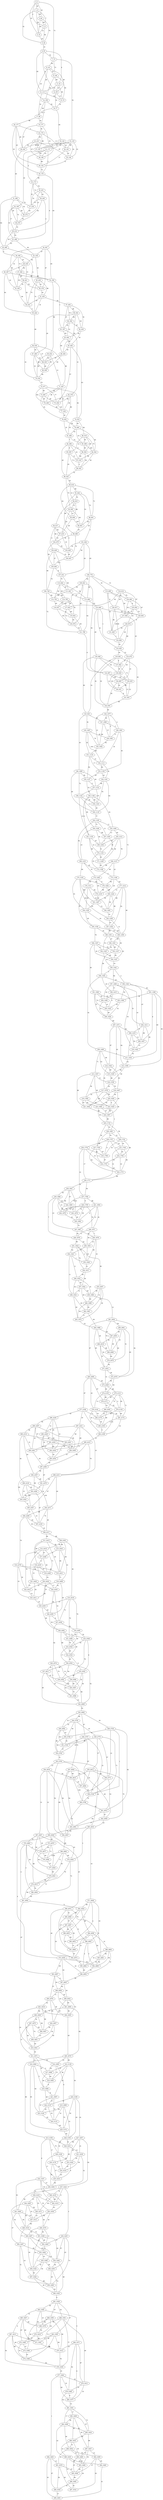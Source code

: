 graph {
  0 [label="0_0"];
  1 [label="1_9"];
  2 [label="2_64"];
  3 [label="3_2"];
  4 [label="4_16"];
  5 [label="5_36"];
  6 [label="6_55"];
  7 [label="7_73"];
  8 [label="8_141"];
  9 [label="9_146"];
  10 [label="10_125"];
  11 [label="11_61"];
  12 [label="12_59"];
  13 [label="13_113"];
  14 [label="14_158"];
  15 [label="15_72"];
  16 [label="16_77"];
  17 [label="17_99"];
  18 [label="18_142"];
  19 [label="19_177"];
  20 [label="20_177"];
  21 [label="21_171"];
  22 [label="22_174"];
  23 [label="23_231"];
  24 [label="24_161"];
  25 [label="25_144"];
  26 [label="26_224"];
  27 [label="27_155"];
  28 [label="28_196"];
  29 [label="29_152"];
  30 [label="30_176"];
  31 [label="31_289"];
  32 [label="32_195"];
  33 [label="33_173"];
  34 [label="34_291"];
  35 [label="35_251"];
  36 [label="36_245"];
  37 [label="37_234"];
  38 [label="38_272"];
  39 [label="39_270"];
  40 [label="40_212"];
  41 [label="41_286"];
  42 [label="42_280"];
  43 [label="43_338"];
  44 [label="44_382"];
  45 [label="45_439"];
  46 [label="46_436"];
  47 [label="47_384"];
  48 [label="48_421"];
  49 [label="49_387"];
  50 [label="50_378"];
  51 [label="51_430"];
  52 [label="52_356"];
  53 [label="53_345"];
  54 [label="54_441"];
  55 [label="55_444"];
  56 [label="56_530"];
  57 [label="57_404"];
  58 [label="58_452"];
  59 [label="59_454"];
  60 [label="60_392"];
  61 [label="61_357"];
  62 [label="62_430"];
  63 [label="63_404"];
  64 [label="64_378"];
  65 [label="65_460"];
  66 [label="66_494"];
  67 [label="67_480"];
  68 [label="68_503"];
  69 [label="69_509"];
  70 [label="70_534"];
  71 [label="71_467"];
  72 [label="72_477"];
  73 [label="73_465"];
  74 [label="74_523"];
  75 [label="75_454"];
  76 [label="76_409"];
  77 [label="77_424"];
  78 [label="78_454"];
  79 [label="79_480"];
  80 [label="80_519"];
  81 [label="81_489"];
  82 [label="82_496"];
  83 [label="83_498"];
  84 [label="84_544"];
  85 [label="85_505"];
  86 [label="86_504"];
  87 [label="87_518"];
  88 [label="88_520"];
  89 [label="89_525"];
  90 [label="90_618"];
  91 [label="91_642"];
  92 [label="92_610"];
  93 [label="93_595"];
  94 [label="94_617"];
  95 [label="95_609"];
  96 [label="96_691"];
  97 [label="97_619"];
  98 [label="98_661"];
  99 [label="99_696"];
  100 [label="100_628"];
  101 [label="101_642"];
  102 [label="102_675"];
  103 [label="103_620"];
  104 [label="104_647"];
  105 [label="105_665"];
  106 [label="106_726"];
  107 [label="107_631"];
  108 [label="108_779"];
  109 [label="109_841"];
  110 [label="110_844"];
  111 [label="111_821"];
  112 [label="112_752"];
  113 [label="113_860"];
  114 [label="114_795"];
  115 [label="115_809"];
  116 [label="116_812"];
  117 [label="117_843"];
  118 [label="118_837"];
  119 [label="119_843"];
  120 [label="120_874"];
  121 [label="121_798"];
  122 [label="122_807"];
  123 [label="123_865"];
  124 [label="124_862"];
  125 [label="125_854"];
  126 [label="126_817"];
  127 [label="127_849"];
  128 [label="128_863"];
  129 [label="129_872"];
  130 [label="130_946"];
  131 [label="131_863"];
  132 [label="132_864"];
  133 [label="133_925"];
  134 [label="134_874"];
  135 [label="135_891"];
  136 [label="136_895"];
  137 [label="137_882"];
  138 [label="138_920"];
  139 [label="139_935"];
  140 [label="140_931"];
  141 [label="141_935"];
  142 [label="142_930"];
  143 [label="143_923"];
  144 [label="144_1077"];
  145 [label="145_1087"];
  146 [label="146_1069"];
  147 [label="147_1080"];
  148 [label="148_1081"];
  149 [label="149_1081"];
  150 [label="150_1092"];
  151 [label="151_1119"];
  152 [label="152_1111"];
  153 [label="153_1136"];
  154 [label="154_1161"];
  155 [label="155_1127"];
  156 [label="156_1148"];
  157 [label="157_1132"];
  158 [label="158_1124"];
  159 [label="159_1163"];
  160 [label="160_1118"];
  161 [label="161_1139"];
  162 [label="162_1195"];
  163 [label="163_1206"];
  164 [label="164_1248"];
  165 [label="165_1212"];
  166 [label="166_1213"];
  167 [label="167_1205"];
  168 [label="168_1233"];
  169 [label="169_1204"];
  170 [label="170_1153"];
  171 [label="171_1228"];
  172 [label="172_1188"];
  173 [label="173_1190"];
  174 [label="174_1264"];
  175 [label="175_1335"];
  176 [label="176_1311"];
  177 [label="177_1212"];
  178 [label="178_1264"];
  179 [label="179_1219"];
  180 [label="180_1224"];
  181 [label="181_1267"];
  182 [label="182_1281"];
  183 [label="183_1259"];
  184 [label="184_1329"];
  185 [label="185_1336"];
  186 [label="186_1347"];
  187 [label="187_1236"];
  188 [label="188_1258"];
  189 [label="189_1301"];
  190 [label="190_1301"];
  191 [label="191_1569"];
  192 [label="192_1343"];
  193 [label="193_1337"];
  194 [label="194_1323"];
  195 [label="195_1342"];
  196 [label="196_1345"];
  197 [label="197_1406"];
  198 [label="198_1344"];
  199 [label="199_1415"];
  200 [label="200_1469"];
  201 [label="201_1399"];
  202 [label="202_1411"];
  203 [label="203_1396"];
  204 [label="204_1446"];
  205 [label="205_1424"];
  206 [label="206_1626"];
  207 [label="207_1471"];
  208 [label="208_1419"];
  209 [label="209_1407"];
  210 [label="210_1422"];
  211 [label="211_1432"];
  212 [label="212_1458"];
  213 [label="213_1547"];
  214 [label="214_1544"];
  215 [label="215_1529"];
  216 [label="216_1538"];
  217 [label="217_1576"];
  218 [label="218_1607"];
  219 [label="219_1585"];
  220 [label="220_1629"];
  221 [label="221_1604"];
  222 [label="222_1625"];
  223 [label="223_1680"];
  224 [label="224_1667"];
  225 [label="225_1719"];
  226 [label="226_1681"];
  227 [label="227_1749"];
  228 [label="228_1722"];
  229 [label="229_1757"];
  230 [label="230_1776"];
  231 [label="231_1740"];
  232 [label="232_1764"];
  233 [label="233_1766"];
  234 [label="234_1753"];
  235 [label="235_1773"];
  236 [label="236_1771"];
  237 [label="237_1786"];
  238 [label="238_1841"];
  239 [label="239_1886"];
  240 [label="240_1795"];
  241 [label="241_1854"];
  242 [label="242_1865"];
  243 [label="243_1874"];
  244 [label="244_1878"];
  245 [label="245_1862"];
  246 [label="246_1871"];
  247 [label="247_1867"];
  248 [label="248_1879"];
  249 [label="249_1878"];
  250 [label="250_1901"];
  251 [label="251_1922"];
  252 [label="252_1921"];
  253 [label="253_1920"];
  254 [label="254_1911"];
  255 [label="255_2007"];
  256 [label="256_1932"];
  257 [label="257_1944"];
  258 [label="258_1932"];
  259 [label="259_1990"];
  260 [label="260_1999"];
  261 [label="261_2002"];
  262 [label="262_1961"];
  263 [label="263_1972"];
  264 [label="264_1988"];
  265 [label="265_2085"];
  266 [label="266_2061"];
  267 [label="267_2055"];
  268 [label="268_2016"];
  269 [label="269_2080"];
  270 [label="270_2070"];
  271 [label="271_2031"];
  272 [label="272_2070"];
  273 [label="273_2045"];
  274 [label="274_2135"];
  275 [label="275_2131"];
  276 [label="276_2142"];
  277 [label="277_2186"];
  278 [label="278_2171"];
  279 [label="279_2139"];
  280 [label="280_2205"];
  281 [label="281_2172"];
  282 [label="282_2179"];
  283 [label="283_2183"];
  284 [label="284_2188"];
  285 [label="285_2212"];
  286 [label="286_2229"];
  287 [label="287_2221"];
  288 [label="288_2297"];
  289 [label="289_2312"];
  290 [label="290_2226"];
  291 [label="291_2254"];
  292 [label="292_2242"];
  293 [label="293_2261"];
  294 [label="294_2269"];
  295 [label="295_2254"];
  296 [label="296_2281"];
  297 [label="297_2280"];
  298 [label="298_2231"];
  299 [label="299_2318"];
  300 [label="300_2307"];
  301 [label="301_2279"];
  302 [label="302_2284"];
  303 [label="303_2303"];
  304 [label="304_2271"];
  305 [label="305_2307"];
  306 [label="306_2299"];
  307 [label="307_2335"];
  308 [label="308_2317"];
  309 [label="309_2383"];
  310 [label="310_2378"];
  311 [label="311_2415"];
  312 [label="312_2419"];
  313 [label="313_2443"];
  314 [label="314_2419"];
  315 [label="315_2431"];
  316 [label="316_2468"];
  317 [label="317_2448"];
  318 [label="318_2435"];
  319 [label="319_2448"];
  320 [label="320_2424"];
  321 [label="321_2420"];
  322 [label="322_2414"];
  323 [label="323_2411"];
  324 [label="324_2430"];
  325 [label="325_2430"];
  326 [label="326_2450"];
  327 [label="327_2458"];
  328 [label="328_2492"];
  329 [label="329_2574"];
  330 [label="330_2495"];
  331 [label="331_2489"];
  332 [label="332_2548"];
  333 [label="333_2544"];
  334 [label="334_2534"];
  335 [label="335_2542"];
  336 [label="336_2554"];
  337 [label="337_2611"];
  338 [label="338_2588"];
  339 [label="339_2592"];
  340 [label="340_2567"];
  341 [label="341_2586"];
  342 [label="342_2606"];
  343 [label="343_2660"];
  344 [label="344_2750"];
  345 [label="345_2775"];
  346 [label="346_2707"];
  347 [label="347_2828"];
  348 [label="348_2729"];
  349 [label="349_2692"];
  350 [label="350_2749"];
  351 [label="351_2740"];
  352 [label="352_2762"];
  353 [label="353_2793"];
  354 [label="354_2816"];
  355 [label="355_2812"];
  356 [label="356_2815"];
  357 [label="357_2804"];
  358 [label="358_2728"];
  359 [label="359_2771"];
  360 [label="360_2798"];
  361 [label="361_2812"];
  362 [label="362_2859"];
  363 [label="363_2881"];
  364 [label="364_2847"];
  365 [label="365_2833"];
  366 [label="366_2882"];
  367 [label="367_2847"];
  368 [label="368_2872"];
  369 [label="369_2826"];
  370 [label="370_2883"];
  371 [label="371_2849"];
  372 [label="372_2830"];
  373 [label="373_2870"];
  374 [label="374_2836"];
  375 [label="375_2877"];
  376 [label="376_2906"];
  377 [label="377_2920"];
  378 [label="378_2941"];
  379 [label="379_2915"];
  380 [label="380_2904"];
  381 [label="381_2904"];
  382 [label="382_2924"];
  383 [label="383_2897"];
  384 [label="384_2858"];
  385 [label="385_2890"];
  386 [label="386_2863"];
  387 [label="387_2897"];
  388 [label="388_2864"];
  389 [label="389_2853"];
  390 [label="390_2853"];
  391 [label="391_2868"];
  392 [label="392_2873"];
  393 [label="393_2881"];
  394 [label="394_2860"];
  395 [label="395_2882"];
  396 [label="396_2854"];
  397 [label="397_2893"];
  398 [label="398_2956"];
  399 [label="399_2932"];
  400 [label="400_2976"];
  401 [label="401_2995"];
  402 [label="402_2957"];
  403 [label="403_3019"];
  404 [label="404_3005"];
  405 [label="405_3070"];
  406 [label="406_3009"];
  407 [label="407_3075"];
  408 [label="408_3007"];
  409 [label="409_3001"];
  410 [label="410_3041"];
  411 [label="411_3071"];
  412 [label="412_3139"];
  413 [label="413_3159"];
  414 [label="414_3093"];
  415 [label="415_3099"];
  416 [label="416_3084"];
  417 [label="417_3086"];
  418 [label="418_3095"];
  419 [label="419_3089"];
  420 [label="420_3189"];
  421 [label="421_3097"];
  422 [label="422_3135"];
  423 [label="423_3140"];
  424 [label="424_3115"];
  425 [label="425_3174"];
  426 [label="426_3150"];
  427 [label="427_3257"];
  428 [label="428_3168"];
  429 [label="429_3231"];
  430 [label="430_3176"];
  431 [label="431_3236"];
  432 [label="432_3167"];
  433 [label="433_3242"];
  434 [label="434_3218"];
  435 [label="435_3233"];
  436 [label="436_3204"];
  437 [label="437_3222"];
  438 [label="438_3218"];
  439 [label="439_3225"];
  440 [label="440_3219"];
  441 [label="441_3260"];
  442 [label="442_3214"];
  443 [label="443_3250"];
  444 [label="444_3265"];
  445 [label="445_3271"];
  446 [label="446_3270"];
  447 [label="447_3313"];
  448 [label="448_3316"];
  449 [label="449_3287"];
  450 [label="450_3297"];
  451 [label="451_3308"];
  452 [label="452_3262"];
  453 [label="453_3284"];
  454 [label="454_3282"];
  455 [label="455_3298"];
  456 [label="456_3326"];
  457 [label="457_3340"];
  458 [label="458_3250"];
  459 [label="459_3280"];
  460 [label="460_3320"];
  461 [label="461_3328"];
  462 [label="462_3366"];
  463 [label="463_3365"];
  464 [label="464_3371"];
  465 [label="465_3407"];
  466 [label="466_3391"];
  467 [label="467_3413"];
  468 [label="468_3395"];
  469 [label="469_3376"];
  470 [label="470_3416"];
  471 [label="471_3391"];
  472 [label="472_3369"];
  473 [label="473_3396"];
  474 [label="474_3388"];
  475 [label="475_3412"];
  476 [label="476_3450"];
  477 [label="477_3462"];
  478 [label="478_3412"];
  479 [label="479_3386"];
  480 [label="480_3377"];
  481 [label="481_3391"];
  482 [label="482_3463"];
  483 [label="483_3408"];
  484 [label="484_3408"];
  485 [label="485_3424"];
  486 [label="486_3454"];
  487 [label="487_3447"];
  488 [label="488_3454"];
  489 [label="489_3430"];
  490 [label="490_3480"];
  491 [label="491_3476"];
  492 [label="492_3459"];
  493 [label="493_3468"];
  494 [label="494_3460"];
  495 [label="495_3506"];
  496 [label="496_3494"];
  497 [label="497_3516"];
  498 [label="498_3530"];
  499 [label="499_3493"];
  0 -- 3 [label="2"];
  0 -- 7 [label="73"];
  0 -- 1 [label="20"];
  0 -- 4 [label="61"];
  0 -- 2 [label="83"];
  1 -- 4 [label="28"];
  1 -- 3 [label="7"];
  1 -- 5 [label="81"];
  1 -- 2 [label="48"];
  2 -- 3 [label="89"];
  2 -- 4 [label="48"];
  2 -- 5 [label="79"];
  3 -- 4 [label="14"];
  3 -- 5 [label="84"];
  4 -- 5 [label="20"];
  5 -- 6 [label="19"];
  6 -- 7 [label="79"];
  6 -- 11 [label="6"];
  6 -- 12 [label="4"];
  6 -- 13 [label="85"];
  7 -- 10 [label="52"];
  7 -- 8 [label="80"];
  7 -- 9 [label="73"];
  8 -- 14 [label="30"];
  8 -- 12 [label="85"];
  8 -- 9 [label="32"];
  8 -- 13 [label="28"];
  9 -- 14 [label="30"];
  9 -- 11 [label="89"];
  9 -- 15 [label="50"];
  10 -- 26 [label="99"];
  10 -- 25 [label="19"];
  10 -- 27 [label="32"];
  10 -- 24 [label="36"];
  11 -- 12 [label="18"];
  11 -- 15 [label="60"];
  11 -- 13 [label="52"];
  12 -- 15 [label="13"];
  12 -- 16 [label="18"];
  13 -- 17 [label="32"];
  13 -- 15 [label="92"];
  14 -- 16 [label="81"];
  14 -- 19 [label="1"];
  14 -- 17 [label="99"];
  15 -- 16 [label="16"];
  16 -- 17 [label="22"];
  16 -- 18 [label="65"];
  17 -- 19 [label="81"];
  17 -- 20 [label="99"];
  18 -- 25 [label="32"];
  18 -- 27 [label="13"];
  18 -- 24 [label="33"];
  18 -- 21 [label="29"];
  19 -- 22 [label="61"];
  19 -- 28 [label="19"];
  19 -- 26 [label="57"];
  20 -- 29 [label="25"];
  20 -- 30 [label="35"];
  20 -- 26 [label="29"];
  20 -- 22 [label="3"];
  21 -- 28 [label="61"];
  21 -- 32 [label="24"];
  21 -- 30 [label="5"];
  21 -- 33 [label="2"];
  22 -- 23 [label="96"];
  22 -- 27 [label="80"];
  22 -- 24 [label="13"];
  23 -- 27 [label="96"];
  23 -- 26 [label="65"];
  23 -- 28 [label="87"];
  23 -- 25 [label="87"];
  24 -- 29 [label="17"];
  24 -- 25 [label="81"];
  25 -- 29 [label="8"];
  26 -- 31 [label="65"];
  27 -- 28 [label="59"];
  28 -- 29 [label="86"];
  29 -- 30 [label="74"];
  30 -- 33 [label="96"];
  30 -- 34 [label="65"];
  31 -- 37 [label="76"];
  31 -- 42 [label="94"];
  31 -- 38 [label="82"];
  31 -- 39 [label="28"];
  32 -- 38 [label="80"];
  32 -- 40 [label="17"];
  32 -- 39 [label="75"];
  32 -- 41 [label="91"];
  33 -- 36 [label="72"];
  33 -- 37 [label="61"];
  33 -- 35 [label="78"];
  34 -- 50 [label="87"];
  34 -- 53 [label="54"];
  34 -- 43 [label="47"];
  34 -- 52 [label="65"];
  35 -- 40 [label="9"];
  35 -- 38 [label="21"];
  35 -- 36 [label="62"];
  35 -- 37 [label="32"];
  36 -- 37 [label="67"];
  36 -- 39 [label="92"];
  36 -- 41 [label="2"];
  37 -- 38 [label="82"];
  38 -- 39 [label="76"];
  39 -- 40 [label="18"];
  40 -- 42 [label="20"];
  40 -- 41 [label="52"];
  41 -- 43 [label="64"];
  41 -- 42 [label="53"];
  42 -- 44 [label="9"];
  42 -- 43 [label="1"];
  43 -- 45 [label="83"];
  43 -- 46 [label="94"];
  44 -- 47 [label="73"];
  44 -- 46 [label="67"];
  44 -- 50 [label="4"];
  44 -- 49 [label="91"];
  45 -- 50 [label="61"];
  45 -- 55 [label="74"];
  45 -- 54 [label="70"];
  45 -- 51 [label="86"];
  46 -- 47 [label="84"];
  46 -- 49 [label="6"];
  46 -- 48 [label="15"];
  47 -- 48 [label="69"];
  47 -- 52 [label="68"];
  47 -- 53 [label="39"];
  48 -- 50 [label="93"];
  48 -- 53 [label="76"];
  48 -- 54 [label="42"];
  49 -- 55 [label="64"];
  49 -- 53 [label="42"];
  49 -- 52 [label="99"];
  50 -- 51 [label="81"];
  51 -- 57 [label="26"];
  51 -- 55 [label="18"];
  51 -- 54 [label="97"];
  52 -- 59 [label="98"];
  52 -- 61 [label="1"];
  53 -- 54 [label="96"];
  54 -- 55 [label="3"];
  55 -- 56 [label="68"];
  56 -- 70 [label="32"];
  56 -- 71 [label="88"];
  56 -- 68 [label="27"];
  56 -- 67 [label="44"];
  57 -- 60 [label="79"];
  57 -- 61 [label="47"];
  57 -- 58 [label="48"];
  57 -- 62 [label="91"];
  58 -- 60 [label="60"];
  58 -- 66 [label="84"];
  58 -- 67 [label="28"];
  58 -- 62 [label="39"];
  59 -- 70 [label="80"];
  59 -- 68 [label="49"];
  59 -- 69 [label="55"];
  59 -- 71 [label="21"];
  60 -- 63 [label="12"];
  60 -- 61 [label="35"];
  60 -- 62 [label="67"];
  61 -- 63 [label="85"];
  61 -- 64 [label="21"];
  62 -- 63 [label="26"];
  62 -- 65 [label="30"];
  63 -- 66 [label="90"];
  63 -- 65 [label="88"];
  64 -- 77 [label="46"];
  64 -- 76 [label="31"];
  64 -- 78 [label="80"];
  64 -- 75 [label="80"];
  65 -- 66 [label="50"];
  65 -- 75 [label="57"];
  65 -- 74 [label="63"];
  66 -- 69 [label="80"];
  66 -- 68 [label="67"];
  67 -- 69 [label="68"];
  67 -- 68 [label="22"];
  67 -- 70 [label="19"];
  68 -- 69 [label="46"];
  69 -- 70 [label="86"];
  70 -- 72 [label="79"];
  71 -- 73 [label="56"];
  71 -- 77 [label="43"];
  71 -- 76 [label="98"];
  72 -- 74 [label="64"];
  72 -- 75 [label="77"];
  72 -- 73 [label="65"];
  72 -- 76 [label="68"];
  73 -- 75 [label="60"];
  73 -- 78 [label="32"];
  73 -- 76 [label="56"];
  74 -- 81 [label="55"];
  74 -- 79 [label="44"];
  74 -- 80 [label="86"];
  75 -- 77 [label="30"];
  76 -- 77 [label="80"];
  77 -- 78 [label="30"];
  78 -- 79 [label="26"];
  78 -- 81 [label="35"];
  79 -- 81 [label="52"];
  79 -- 83 [label="18"];
  79 -- 84 [label="64"];
  80 -- 85 [label="14"];
  80 -- 86 [label="49"];
  80 -- 83 [label="55"];
  80 -- 84 [label="75"];
  81 -- 82 [label="7"];
  81 -- 83 [label="75"];
  82 -- 87 [label="22"];
  82 -- 86 [label="8"];
  82 -- 89 [label="29"];
  82 -- 85 [label="9"];
  83 -- 86 [label="95"];
  83 -- 84 [label="100"];
  84 -- 88 [label="59"];
  84 -- 87 [label="58"];
  85 -- 89 [label="45"];
  85 -- 87 [label="13"];
  85 -- 88 [label="73"];
  86 -- 88 [label="56"];
  86 -- 87 [label="99"];
  87 -- 88 [label="2"];
  88 -- 89 [label="74"];
  89 -- 93 [label="70"];
  89 -- 90 [label="93"];
  90 -- 91 [label="80"];
  90 -- 92 [label="10"];
  90 -- 95 [label="84"];
  90 -- 96 [label="73"];
  91 -- 96 [label="74"];
  91 -- 98 [label="53"];
  91 -- 92 [label="32"];
  91 -- 99 [label="89"];
  92 -- 94 [label="7"];
  92 -- 95 [label="86"];
  92 -- 93 [label="15"];
  93 -- 95 [label="14"];
  93 -- 98 [label="66"];
  93 -- 97 [label="24"];
  94 -- 97 [label="64"];
  94 -- 103 [label="3"];
  94 -- 100 [label="11"];
  94 -- 102 [label="84"];
  95 -- 97 [label="48"];
  95 -- 98 [label="100"];
  96 -- 101 [label="3"];
  96 -- 98 [label="82"];
  96 -- 99 [label="65"];
  97 -- 102 [label="61"];
  97 -- 103 [label="19"];
  98 -- 99 [label="35"];
  99 -- 104 [label="74"];
  99 -- 102 [label="36"];
  100 -- 104 [label="19"];
  100 -- 105 [label="37"];
  100 -- 107 [label="3"];
  100 -- 106 [label="98"];
  101 -- 107 [label="93"];
  101 -- 108 [label="85"];
  101 -- 103 [label="22"];
  101 -- 104 [label="80"];
  102 -- 105 [label="64"];
  102 -- 103 [label="55"];
  103 -- 104 [label="49"];
  104 -- 105 [label="70"];
  105 -- 106 [label="70"];
  105 -- 107 [label="8"];
  106 -- 112 [label="26"];
  106 -- 114 [label="69"];
  106 -- 121 [label="72"];
  107 -- 110 [label="75"];
  107 -- 111 [label="80"];
  108 -- 115 [label="30"];
  108 -- 116 [label="33"];
  108 -- 109 [label="84"];
  108 -- 113 [label="96"];
  109 -- 118 [label="4"];
  109 -- 122 [label="56"];
  109 -- 111 [label="52"];
  109 -- 120 [label="26"];
  110 -- 114 [label="80"];
  110 -- 111 [label="87"];
  110 -- 113 [label="52"];
  110 -- 112 [label="92"];
  111 -- 113 [label="30"];
  111 -- 112 [label="69"];
  112 -- 117 [label="91"];
  112 -- 118 [label="85"];
  113 -- 121 [label="62"];
  113 -- 123 [label="22"];
  114 -- 119 [label="78"];
  114 -- 117 [label="55"];
  114 -- 118 [label="77"];
  115 -- 126 [label="8"];
  115 -- 131 [label="54"];
  115 -- 127 [label="40"];
  115 -- 124 [label="53"];
  116 -- 117 [label="82"];
  116 -- 124 [label="78"];
  116 -- 125 [label="97"];
  116 -- 126 [label="54"];
  117 -- 119 [label="60"];
  117 -- 120 [label="72"];
  118 -- 119 [label="6"];
  118 -- 120 [label="60"];
  119 -- 120 [label="93"];
  119 -- 121 [label="60"];
  120 -- 121 [label="76"];
  121 -- 122 [label="9"];
  122 -- 139 [label="63"];
  122 -- 136 [label="100"];
  122 -- 140 [label="12"];
  123 -- 130 [label="49"];
  123 -- 133 [label="41"];
  123 -- 128 [label="54"];
  123 -- 132 [label="1"];
  124 -- 125 [label="8"];
  124 -- 128 [label="87"];
  124 -- 127 [label="65"];
  125 -- 129 [label="34"];
  125 -- 128 [label="75"];
  125 -- 127 [label="5"];
  126 -- 132 [label="80"];
  126 -- 131 [label="90"];
  126 -- 128 [label="46"];
  127 -- 131 [label="69"];
  127 -- 134 [label="25"];
  128 -- 129 [label="9"];
  129 -- 131 [label="16"];
  129 -- 132 [label="40"];
  129 -- 133 [label="68"];
  130 -- 138 [label="50"];
  130 -- 137 [label="77"];
  130 -- 142 [label="81"];
  130 -- 143 [label="80"];
  131 -- 132 [label="1"];
  132 -- 133 [label="83"];
  133 -- 134 [label="51"];
  133 -- 135 [label="39"];
  134 -- 136 [label="21"];
  134 -- 138 [label="90"];
  134 -- 137 [label="8"];
  135 -- 137 [label="9"];
  135 -- 143 [label="32"];
  135 -- 142 [label="39"];
  135 -- 141 [label="44"];
  136 -- 142 [label="50"];
  136 -- 140 [label="81"];
  136 -- 141 [label="13"];
  137 -- 139 [label="73"];
  137 -- 138 [label="38"];
  138 -- 139 [label="15"];
  138 -- 140 [label="36"];
  139 -- 141 [label="12"];
  139 -- 140 [label="29"];
  140 -- 141 [label="8"];
  141 -- 142 [label="48"];
  142 -- 144 [label="90"];
  143 -- 146 [label="43"];
  143 -- 145 [label="61"];
  143 -- 147 [label="54"];
  144 -- 148 [label="4"];
  144 -- 147 [label="81"];
  144 -- 149 [label="4"];
  144 -- 150 [label="15"];
  145 -- 150 [label="79"];
  145 -- 151 [label="32"];
  145 -- 149 [label="85"];
  145 -- 152 [label="100"];
  146 -- 155 [label="58"];
  146 -- 160 [label="49"];
  146 -- 157 [label="80"];
  146 -- 158 [label="72"];
  147 -- 149 [label="57"];
  147 -- 150 [label="66"];
  147 -- 148 [label="3"];
  148 -- 149 [label="71"];
  148 -- 152 [label="30"];
  148 -- 153 [label="93"];
  149 -- 150 [label="52"];
  150 -- 151 [label="49"];
  151 -- 153 [label="17"];
  151 -- 155 [label="62"];
  151 -- 152 [label="14"];
  152 -- 154 [label="52"];
  152 -- 153 [label="94"];
  153 -- 155 [label="43"];
  153 -- 154 [label="25"];
  154 -- 159 [label="78"];
  154 -- 157 [label="98"];
  154 -- 160 [label="64"];
  155 -- 157 [label="5"];
  155 -- 156 [label="52"];
  156 -- 161 [label="9"];
  156 -- 164 [label="69"];
  156 -- 163 [label="92"];
  156 -- 159 [label="46"];
  157 -- 159 [label="67"];
  157 -- 158 [label="31"];
  158 -- 161 [label="15"];
  158 -- 160 [label="6"];
  158 -- 159 [label="39"];
  159 -- 160 [label="45"];
  160 -- 162 [label="77"];
  161 -- 171 [label="89"];
  161 -- 170 [label="14"];
  161 -- 169 [label="87"];
  162 -- 164 [label="71"];
  162 -- 167 [label="13"];
  162 -- 168 [label="92"];
  162 -- 163 [label="11"];
  163 -- 167 [label="13"];
  163 -- 165 [label="40"];
  163 -- 166 [label="73"];
  164 -- 169 [label="92"];
  164 -- 168 [label="23"];
  164 -- 167 [label="88"];
  165 -- 169 [label="41"];
  165 -- 171 [label="46"];
  165 -- 166 [label="78"];
  165 -- 170 [label="59"];
  166 -- 172 [label="68"];
  166 -- 173 [label="23"];
  166 -- 174 [label="99"];
  167 -- 169 [label="1"];
  167 -- 171 [label="64"];
  168 -- 175 [label="86"];
  168 -- 174 [label="76"];
  168 -- 172 [label="45"];
  169 -- 170 [label="51"];
  170 -- 172 [label="35"];
  170 -- 171 [label="93"];
  171 -- 172 [label="65"];
  172 -- 173 [label="2"];
  173 -- 178 [label="94"];
  173 -- 179 [label="29"];
  173 -- 177 [label="22"];
  174 -- 176 [label="38"];
  174 -- 179 [label="45"];
  174 -- 178 [label="5"];
  175 -- 183 [label="82"];
  175 -- 184 [label="91"];
  175 -- 181 [label="68"];
  175 -- 178 [label="92"];
  176 -- 179 [label="92"];
  176 -- 184 [label="43"];
  176 -- 185 [label="97"];
  176 -- 182 [label="33"];
  177 -- 182 [label="86"];
  177 -- 187 [label="24"];
  177 -- 180 [label="12"];
  177 -- 188 [label="46"];
  178 -- 179 [label="88"];
  178 -- 180 [label="40"];
  179 -- 181 [label="48"];
  180 -- 181 [label="50"];
  180 -- 182 [label="83"];
  180 -- 183 [label="66"];
  181 -- 184 [label="63"];
  181 -- 182 [label="14"];
  182 -- 183 [label="78"];
  183 -- 187 [label="23"];
  183 -- 188 [label="31"];
  184 -- 187 [label="93"];
  184 -- 185 [label="85"];
  185 -- 186 [label="76"];
  185 -- 188 [label="91"];
  185 -- 189 [label="35"];
  186 -- 194 [label="62"];
  186 -- 193 [label="52"];
  186 -- 192 [label="4"];
  186 -- 191 [label="85"];
  187 -- 189 [label="65"];
  187 -- 188 [label="84"];
  188 -- 190 [label="43"];
  189 -- 190 [label="27"];
  189 -- 193 [label="36"];
  189 -- 192 [label="51"];
  190 -- 193 [label="90"];
  190 -- 192 [label="42"];
  190 -- 194 [label="22"];
  191 -- 203 [label="60"];
  191 -- 206 [label="57"];
  191 -- 204 [label="34"];
  191 -- 205 [label="74"];
  192 -- 194 [label="68"];
  192 -- 195 [label="24"];
  193 -- 194 [label="56"];
  193 -- 196 [label="58"];
  194 -- 195 [label="19"];
  195 -- 196 [label="3"];
  195 -- 198 [label="2"];
  195 -- 197 [label="64"];
  196 -- 199 [label="20"];
  196 -- 200 [label="81"];
  196 -- 198 [label="23"];
  197 -- 210 [label="55"];
  197 -- 209 [label="18"];
  197 -- 204 [label="40"];
  197 -- 199 [label="77"];
  198 -- 203 [label="52"];
  198 -- 202 [label="67"];
  198 -- 201 [label="55"];
  199 -- 204 [label="52"];
  199 -- 205 [label="9"];
  199 -- 202 [label="51"];
  200 -- 213 [label="71"];
  200 -- 211 [label="1"];
  200 -- 215 [label="53"];
  200 -- 214 [label="68"];
  201 -- 209 [label="8"];
  201 -- 212 [label="59"];
  201 -- 211 [label="69"];
  201 -- 203 [label="59"];
  202 -- 209 [label="86"];
  202 -- 210 [label="58"];
  202 -- 208 [label="9"];
  203 -- 206 [label="52"];
  203 -- 205 [label="63"];
  204 -- 206 [label="23"];
  204 -- 205 [label="16"];
  205 -- 206 [label="49"];
  206 -- 207 [label="69"];
  207 -- 214 [label="87"];
  207 -- 208 [label="52"];
  207 -- 212 [label="84"];
  207 -- 215 [label="42"];
  208 -- 210 [label="54"];
  208 -- 209 [label="12"];
  208 -- 211 [label="13"];
  209 -- 210 [label="15"];
  210 -- 211 [label="52"];
  211 -- 212 [label="42"];
  212 -- 216 [label="80"];
  212 -- 215 [label="84"];
  213 -- 216 [label="31"];
  213 -- 219 [label="38"];
  213 -- 221 [label="86"];
  213 -- 222 [label="98"];
  214 -- 215 [label="60"];
  214 -- 218 [label="63"];
  214 -- 217 [label="61"];
  215 -- 216 [label="98"];
  216 -- 217 [label="38"];
  216 -- 218 [label="76"];
  217 -- 219 [label="24"];
  217 -- 221 [label="28"];
  217 -- 220 [label="60"];
  218 -- 221 [label="27"];
  218 -- 222 [label="20"];
  218 -- 220 [label="38"];
  219 -- 222 [label="40"];
  219 -- 221 [label="55"];
  219 -- 223 [label="95"];
  220 -- 223 [label="54"];
  220 -- 224 [label="38"];
  220 -- 222 [label="4"];
  221 -- 224 [label="60"];
  222 -- 224 [label="46"];
  223 -- 224 [label="47"];
  223 -- 226 [label="1"];
  223 -- 225 [label="39"];
  224 -- 225 [label="98"];
  225 -- 227 [label="30"];
  225 -- 226 [label="76"];
  225 -- 228 [label="94"];
  226 -- 227 [label="77"];
  226 -- 228 [label="41"];
  226 -- 229 [label="76"];
  227 -- 234 [label="4"];
  227 -- 235 [label="92"];
  227 -- 233 [label="97"];
  228 -- 231 [label="18"];
  228 -- 233 [label="81"];
  228 -- 232 [label="84"];
  229 -- 230 [label="49"];
  229 -- 233 [label="9"];
  229 -- 231 [label="25"];
  229 -- 232 [label="8"];
  230 -- 234 [label="23"];
  230 -- 236 [label="17"];
  230 -- 237 [label="10"];
  230 -- 233 [label="92"];
  231 -- 232 [label="24"];
  231 -- 235 [label="98"];
  231 -- 236 [label="31"];
  232 -- 235 [label="16"];
  232 -- 234 [label="35"];
  233 -- 234 [label="97"];
  234 -- 235 [label="20"];
  235 -- 236 [label="98"];
  236 -- 237 [label="94"];
  236 -- 238 [label="70"];
  237 -- 240 [label="9"];
  237 -- 241 [label="68"];
  237 -- 242 [label="79"];
  238 -- 243 [label="43"];
  238 -- 244 [label="66"];
  238 -- 242 [label="57"];
  238 -- 239 [label="50"];
  239 -- 243 [label="31"];
  239 -- 247 [label="23"];
  239 -- 242 [label="41"];
  239 -- 248 [label="7"];
  240 -- 245 [label="90"];
  240 -- 246 [label="76"];
  240 -- 243 [label="79"];
  240 -- 244 [label="89"];
  241 -- 245 [label="8"];
  241 -- 247 [label="13"];
  241 -- 244 [label="55"];
  241 -- 246 [label="81"];
  242 -- 244 [label="91"];
  242 -- 243 [label="97"];
  243 -- 245 [label="29"];
  244 -- 245 [label="16"];
  245 -- 247 [label="74"];
  246 -- 248 [label="8"];
  246 -- 249 [label="7"];
  246 -- 250 [label="56"];
  247 -- 249 [label="57"];
  247 -- 248 [label="83"];
  248 -- 251 [label="98"];
  248 -- 250 [label="22"];
  249 -- 253 [label="80"];
  249 -- 254 [label="33"];
  249 -- 250 [label="23"];
  250 -- 252 [label="71"];
  250 -- 253 [label="19"];
  251 -- 254 [label="74"];
  251 -- 253 [label="2"];
  251 -- 252 [label="92"];
  251 -- 255 [label="80"];
  252 -- 258 [label="11"];
  252 -- 256 [label="11"];
  252 -- 253 [label="1"];
  253 -- 254 [label="21"];
  254 -- 257 [label="59"];
  254 -- 256 [label="60"];
  255 -- 260 [label="41"];
  255 -- 259 [label="40"];
  255 -- 263 [label="40"];
  255 -- 262 [label="46"];
  256 -- 259 [label="81"];
  256 -- 258 [label="44"];
  256 -- 257 [label="30"];
  257 -- 258 [label="12"];
  257 -- 260 [label="69"];
  257 -- 259 [label="20"];
  258 -- 262 [label="29"];
  258 -- 263 [label="40"];
  259 -- 261 [label="12"];
  259 -- 260 [label="80"];
  260 -- 262 [label="38"];
  260 -- 263 [label="64"];
  261 -- 266 [label="59"];
  261 -- 265 [label="97"];
  261 -- 272 [label="92"];
  261 -- 269 [label="78"];
  262 -- 263 [label="71"];
  262 -- 264 [label="99"];
  263 -- 264 [label="16"];
  264 -- 268 [label="28"];
  264 -- 271 [label="65"];
  264 -- 267 [label="67"];
  265 -- 277 [label="87"];
  265 -- 278 [label="97"];
  265 -- 273 [label="40"];
  265 -- 276 [label="43"];
  266 -- 269 [label="35"];
  266 -- 270 [label="51"];
  266 -- 267 [label="48"];
  266 -- 272 [label="85"];
  267 -- 268 [label="44"];
  267 -- 269 [label="95"];
  267 -- 270 [label="40"];
  268 -- 269 [label="86"];
  268 -- 271 [label="15"];
  268 -- 270 [label="54"];
  269 -- 270 [label="94"];
  270 -- 271 [label="82"];
  271 -- 272 [label="39"];
  271 -- 273 [label="14"];
  272 -- 273 [label="85"];
  272 -- 274 [label="90"];
  273 -- 275 [label="86"];
  273 -- 274 [label="90"];
  274 -- 279 [label="4"];
  274 -- 276 [label="13"];
  274 -- 278 [label="89"];
  275 -- 278 [label="40"];
  275 -- 279 [label="90"];
  275 -- 280 [label="74"];
  275 -- 281 [label="71"];
  276 -- 283 [label="54"];
  276 -- 281 [label="30"];
  276 -- 282 [label="79"];
  277 -- 286 [label="43"];
  277 -- 282 [label="71"];
  277 -- 284 [label="5"];
  277 -- 287 [label="35"];
  278 -- 279 [label="35"];
  278 -- 280 [label="53"];
  279 -- 281 [label="90"];
  279 -- 282 [label="40"];
  280 -- 284 [label="81"];
  280 -- 283 [label="86"];
  280 -- 282 [label="23"];
  281 -- 283 [label="11"];
  281 -- 284 [label="42"];
  282 -- 283 [label="34"];
  283 -- 284 [label="5"];
  284 -- 285 [label="21"];
  285 -- 292 [label="71"];
  285 -- 298 [label="79"];
  285 -- 297 [label="68"];
  285 -- 296 [label="92"];
  286 -- 292 [label="23"];
  286 -- 291 [label="25"];
  286 -- 288 [label="95"];
  286 -- 290 [label="12"];
  287 -- 294 [label="69"];
  287 -- 298 [label="10"];
  287 -- 293 [label="99"];
  287 -- 290 [label="5"];
  288 -- 289 [label="26"];
  288 -- 296 [label="16"];
  288 -- 291 [label="57"];
  288 -- 294 [label="59"];
  289 -- 293 [label="56"];
  289 -- 300 [label="40"];
  289 -- 299 [label="36"];
  289 -- 296 [label="31"];
  290 -- 293 [label="56"];
  290 -- 295 [label="28"];
  290 -- 292 [label="16"];
  291 -- 292 [label="80"];
  291 -- 294 [label="21"];
  291 -- 296 [label="27"];
  292 -- 295 [label="52"];
  293 -- 295 [label="7"];
  293 -- 294 [label="88"];
  294 -- 295 [label="15"];
  295 -- 297 [label="58"];
  296 -- 297 [label="39"];
  297 -- 301 [label="87"];
  297 -- 300 [label="88"];
  298 -- 305 [label="97"];
  298 -- 304 [label="40"];
  298 -- 301 [label="48"];
  299 -- 305 [label="65"];
  299 -- 302 [label="42"];
  299 -- 303 [label="15"];
  299 -- 304 [label="100"];
  300 -- 302 [label="95"];
  300 -- 301 [label="28"];
  300 -- 303 [label="90"];
  301 -- 302 [label="5"];
  301 -- 303 [label="24"];
  302 -- 303 [label="56"];
  302 -- 307 [label="67"];
  303 -- 305 [label="4"];
  304 -- 307 [label="79"];
  304 -- 306 [label="28"];
  304 -- 308 [label="46"];
  305 -- 306 [label="33"];
  305 -- 307 [label="33"];
  306 -- 308 [label="65"];
  306 -- 307 [label="62"];
  306 -- 310 [label="79"];
  307 -- 308 [label="18"];
  308 -- 311 [label="98"];
  308 -- 309 [label="66"];
  309 -- 314 [label="36"];
  309 -- 315 [label="48"];
  309 -- 312 [label="36"];
  309 -- 313 [label="60"];
  310 -- 319 [label="89"];
  310 -- 315 [label="81"];
  310 -- 322 [label="36"];
  310 -- 323 [label="33"];
  311 -- 317 [label="89"];
  311 -- 318 [label="89"];
  311 -- 313 [label="96"];
  311 -- 315 [label="45"];
  312 -- 319 [label="71"];
  312 -- 317 [label="47"];
  312 -- 322 [label="78"];
  312 -- 321 [label="1"];
  313 -- 315 [label="96"];
  313 -- 317 [label="5"];
  313 -- 316 [label="61"];
  314 -- 327 [label="73"];
  314 -- 325 [label="47"];
  314 -- 331 [label="70"];
  314 -- 330 [label="76"];
  315 -- 316 [label="71"];
  316 -- 324 [label="91"];
  316 -- 323 [label="57"];
  316 -- 326 [label="36"];
  317 -- 318 [label="4"];
  317 -- 319 [label="46"];
  318 -- 319 [label="47"];
  318 -- 321 [label="15"];
  318 -- 320 [label="71"];
  319 -- 320 [label="24"];
  320 -- 322 [label="10"];
  320 -- 324 [label="17"];
  320 -- 325 [label="65"];
  321 -- 322 [label="41"];
  321 -- 324 [label="10"];
  321 -- 323 [label="83"];
  322 -- 323 [label="74"];
  323 -- 325 [label="19"];
  324 -- 327 [label="32"];
  324 -- 326 [label="28"];
  325 -- 326 [label="20"];
  325 -- 328 [label="89"];
  326 -- 327 [label="8"];
  326 -- 328 [label="58"];
  327 -- 330 [label="54"];
  327 -- 329 [label="82"];
  328 -- 334 [label="86"];
  328 -- 331 [label="3"];
  328 -- 332 [label="71"];
  329 -- 338 [label="14"];
  329 -- 340 [label="7"];
  329 -- 337 [label="41"];
  329 -- 339 [label="70"];
  330 -- 332 [label="78"];
  330 -- 333 [label="49"];
  330 -- 331 [label="38"];
  331 -- 333 [label="78"];
  331 -- 334 [label="45"];
  332 -- 338 [label="79"];
  332 -- 333 [label="55"];
  332 -- 335 [label="6"];
  333 -- 336 [label="17"];
  333 -- 334 [label="28"];
  334 -- 335 [label="8"];
  334 -- 336 [label="20"];
  335 -- 339 [label="50"];
  335 -- 341 [label="44"];
  335 -- 340 [label="25"];
  336 -- 342 [label="52"];
  336 -- 337 [label="88"];
  336 -- 339 [label="84"];
  337 -- 342 [label="95"];
  337 -- 339 [label="81"];
  337 -- 341 [label="25"];
  338 -- 342 [label="96"];
  338 -- 341 [label="40"];
  338 -- 340 [label="82"];
  339 -- 340 [label="65"];
  340 -- 341 [label="70"];
  341 -- 342 [label="51"];
  342 -- 343 [label="54"];
  343 -- 348 [label="90"];
  343 -- 344 [label="90"];
  343 -- 346 [label="47"];
  343 -- 349 [label="32"];
  344 -- 349 [label="70"];
  344 -- 345 [label="25"];
  344 -- 347 [label="78"];
  344 -- 350 [label="80"];
  345 -- 355 [label="37"];
  345 -- 358 [label="71"];
  345 -- 359 [label="57"];
  345 -- 351 [label="90"];
  346 -- 351 [label="33"];
  346 -- 352 [label="55"];
  346 -- 357 [label="97"];
  346 -- 358 [label="21"];
  347 -- 362 [label="49"];
  347 -- 356 [label="56"];
  347 -- 363 [label="54"];
  347 -- 364 [label="88"];
  348 -- 358 [label="1"];
  348 -- 359 [label="21"];
  348 -- 350 [label="6"];
  348 -- 361 [label="62"];
  349 -- 351 [label="62"];
  349 -- 350 [label="57"];
  349 -- 352 [label="86"];
  350 -- 351 [label="81"];
  350 -- 352 [label="68"];
  351 -- 352 [label="37"];
  352 -- 353 [label="31"];
  353 -- 357 [label="28"];
  353 -- 354 [label="23"];
  353 -- 365 [label="40"];
  353 -- 364 [label="54"];
  354 -- 356 [label="45"];
  354 -- 367 [label="31"];
  354 -- 363 [label="82"];
  354 -- 369 [label="10"];
  355 -- 359 [label="85"];
  355 -- 356 [label="3"];
  355 -- 357 [label="34"];
  355 -- 362 [label="75"];
  356 -- 357 [label="23"];
  356 -- 360 [label="100"];
  357 -- 358 [label="94"];
  358 -- 360 [label="70"];
  359 -- 360 [label="77"];
  359 -- 361 [label="53"];
  360 -- 364 [label="51"];
  360 -- 361 [label="42"];
  361 -- 363 [label="69"];
  361 -- 362 [label="47"];
  362 -- 363 [label="57"];
  362 -- 365 [label="43"];
  363 -- 364 [label="59"];
  364 -- 366 [label="96"];
  365 -- 374 [label="3"];
  365 -- 371 [label="16"];
  365 -- 369 [label="79"];
  366 -- 378 [label="83"];
  366 -- 376 [label="31"];
  366 -- 374 [label="46"];
  366 -- 377 [label="71"];
  367 -- 370 [label="55"];
  367 -- 375 [label="30"];
  367 -- 368 [label="25"];
  367 -- 376 [label="59"];
  368 -- 392 [label="26"];
  368 -- 393 [label="9"];
  368 -- 391 [label="44"];
  368 -- 385 [label="41"];
  369 -- 372 [label="4"];
  369 -- 373 [label="44"];
  369 -- 374 [label="63"];
  370 -- 380 [label="2"];
  370 -- 378 [label="39"];
  370 -- 381 [label="2"];
  370 -- 375 [label="6"];
  371 -- 382 [label="96"];
  371 -- 390 [label="4"];
  371 -- 386 [label="63"];
  371 -- 389 [label="4"];
  372 -- 396 [label="24"];
  372 -- 383 [label="89"];
  372 -- 397 [label="63"];
  372 -- 394 [label="30"];
  373 -- 377 [label="50"];
  373 -- 376 [label="73"];
  373 -- 375 [label="93"];
  373 -- 379 [label="86"];
  374 -- 379 [label="79"];
  374 -- 380 [label="74"];
  375 -- 377 [label="84"];
  375 -- 376 [label="49"];
  376 -- 377 [label="57"];
  377 -- 378 [label="65"];
  378 -- 380 [label="73"];
  378 -- 379 [label="88"];
  379 -- 380 [label="76"];
  379 -- 381 [label="88"];
  380 -- 381 [label="45"];
  381 -- 383 [label="87"];
  381 -- 382 [label="71"];
  382 -- 385 [label="91"];
  382 -- 384 [label="66"];
  382 -- 387 [label="79"];
  383 -- 400 [label="57"];
  383 -- 397 [label="4"];
  383 -- 398 [label="64"];
  384 -- 390 [label="5"];
  384 -- 392 [label="15"];
  384 -- 388 [label="41"];
  384 -- 393 [label="82"];
  385 -- 389 [label="37"];
  385 -- 387 [label="57"];
  385 -- 386 [label="8"];
  386 -- 394 [label="3"];
  386 -- 391 [label="6"];
  386 -- 395 [label="2"];
  387 -- 390 [label="93"];
  387 -- 392 [label="24"];
  387 -- 389 [label="66"];
  388 -- 394 [label="98"];
  388 -- 396 [label="10"];
  388 -- 395 [label="18"];
  388 -- 393 [label="82"];
  389 -- 390 [label="59"];
  389 -- 391 [label="81"];
  390 -- 391 [label="15"];
  391 -- 392 [label="43"];
  392 -- 395 [label="47"];
  393 -- 395 [label="42"];
  393 -- 394 [label="82"];
  394 -- 396 [label="51"];
  395 -- 396 [label="60"];
  396 -- 397 [label="80"];
  397 -- 398 [label="82"];
  397 -- 399 [label="39"];
  398 -- 399 [label="24"];
  398 -- 401 [label="20"];
  398 -- 400 [label="71"];
  399 -- 402 [label="25"];
  399 -- 401 [label="95"];
  399 -- 404 [label="73"];
  400 -- 402 [label="85"];
  400 -- 403 [label="43"];
  400 -- 404 [label="69"];
  401 -- 405 [label="82"];
  401 -- 406 [label="77"];
  401 -- 404 [label="58"];
  402 -- 408 [label="50"];
  402 -- 410 [label="85"];
  402 -- 409 [label="44"];
  403 -- 406 [label="96"];
  403 -- 408 [label="96"];
  403 -- 410 [label="24"];
  403 -- 404 [label="96"];
  404 -- 405 [label="65"];
  405 -- 414 [label="23"];
  405 -- 413 [label="89"];
  405 -- 412 [label="69"];
  406 -- 408 [label="88"];
  406 -- 409 [label="8"];
  406 -- 407 [label="34"];
  407 -- 409 [label="74"];
  407 -- 410 [label="44"];
  407 -- 408 [label="95"];
  407 -- 411 [label="37"];
  408 -- 409 [label="23"];
  409 -- 410 [label="40"];
  410 -- 411 [label="30"];
  411 -- 418 [label="67"];
  411 -- 416 [label="13"];
  411 -- 414 [label="81"];
  412 -- 417 [label="97"];
  412 -- 418 [label="98"];
  412 -- 421 [label="38"];
  412 -- 420 [label="50"];
  413 -- 430 [label="17"];
  413 -- 428 [label="79"];
  413 -- 432 [label="8"];
  413 -- 429 [label="82"];
  414 -- 415 [label="6"];
  414 -- 417 [label="62"];
  414 -- 418 [label="15"];
  415 -- 426 [label="51"];
  415 -- 424 [label="16"];
  415 -- 425 [label="75"];
  415 -- 423 [label="94"];
  416 -- 419 [label="5"];
  416 -- 423 [label="64"];
  416 -- 425 [label="95"];
  416 -- 417 [label="2"];
  417 -- 419 [label="46"];
  417 -- 418 [label="95"];
  418 -- 419 [label="6"];
  419 -- 422 [label="46"];
  419 -- 421 [label="8"];
  420 -- 425 [label="30"];
  420 -- 422 [label="79"];
  420 -- 427 [label="91"];
  420 -- 426 [label="45"];
  421 -- 424 [label="79"];
  421 -- 422 [label="37"];
  421 -- 423 [label="97"];
  422 -- 423 [label="20"];
  422 -- 424 [label="93"];
  423 -- 424 [label="25"];
  424 -- 425 [label="95"];
  425 -- 426 [label="92"];
  426 -- 428 [label="18"];
  426 -- 429 [label="81"];
  427 -- 429 [label="88"];
  427 -- 431 [label="21"];
  427 -- 437 [label="92"];
  427 -- 433 [label="28"];
  428 -- 433 [label="39"];
  428 -- 434 [label="39"];
  428 -- 435 [label="17"];
  429 -- 431 [label="14"];
  429 -- 430 [label="65"];
  430 -- 434 [label="42"];
  430 -- 436 [label="51"];
  430 -- 435 [label="57"];
  431 -- 434 [label="56"];
  431 -- 436 [label="32"];
  431 -- 433 [label="45"];
  432 -- 436 [label="37"];
  432 -- 440 [label="52"];
  432 -- 442 [label="47"];
  432 -- 441 [label="93"];
  433 -- 434 [label="87"];
  433 -- 435 [label="9"];
  434 -- 435 [label="25"];
  435 -- 436 [label="65"];
  436 -- 438 [label="14"];
  437 -- 440 [label="32"];
  437 -- 442 [label="8"];
  437 -- 439 [label="3"];
  437 -- 441 [label="58"];
  438 -- 444 [label="47"];
  438 -- 442 [label="27"];
  438 -- 445 [label="53"];
  438 -- 443 [label="55"];
  439 -- 459 [label="73"];
  439 -- 458 [label="25"];
  439 -- 452 [label="37"];
  439 -- 454 [label="57"];
  440 -- 443 [label="31"];
  440 -- 442 [label="88"];
  440 -- 445 [label="69"];
  441 -- 448 [label="56"];
  441 -- 447 [label="53"];
  441 -- 450 [label="37"];
  442 -- 443 [label="43"];
  443 -- 447 [label="66"];
  443 -- 446 [label="20"];
  444 -- 448 [label="65"];
  444 -- 447 [label="61"];
  444 -- 449 [label="54"];
  444 -- 445 [label="64"];
  445 -- 447 [label="41"];
  445 -- 446 [label="62"];
  446 -- 452 [label="13"];
  446 -- 451 [label="93"];
  446 -- 449 [label="91"];
  447 -- 448 [label="66"];
  448 -- 450 [label="77"];
  448 -- 451 [label="73"];
  449 -- 455 [label="65"];
  449 -- 456 [label="39"];
  449 -- 452 [label="25"];
  450 -- 459 [label="51"];
  450 -- 457 [label="43"];
  450 -- 453 [label="59"];
  451 -- 452 [label="46"];
  451 -- 454 [label="83"];
  451 -- 456 [label="24"];
  452 -- 453 [label="22"];
  453 -- 454 [label="25"];
  453 -- 456 [label="3"];
  453 -- 455 [label="35"];
  454 -- 458 [label="44"];
  454 -- 460 [label="69"];
  455 -- 456 [label="30"];
  455 -- 458 [label="48"];
  455 -- 457 [label="94"];
  456 -- 457 [label="63"];
  457 -- 459 [label="89"];
  457 -- 460 [label="46"];
  458 -- 459 [label="30"];
  458 -- 460 [label="72"];
  459 -- 460 [label="22"];
  460 -- 461 [label="8"];
  461 -- 463 [label="37"];
  461 -- 466 [label="63"];
  461 -- 462 [label="38"];
  461 -- 468 [label="67"];
  462 -- 464 [label="5"];
  462 -- 469 [label="10"];
  462 -- 470 [label="65"];
  462 -- 465 [label="41"];
  463 -- 471 [label="26"];
  463 -- 475 [label="96"];
  463 -- 472 [label="4"];
  463 -- 474 [label="60"];
  464 -- 479 [label="92"];
  464 -- 478 [label="87"];
  464 -- 475 [label="41"];
  464 -- 480 [label="6"];
  465 -- 469 [label="60"];
  465 -- 471 [label="80"];
  465 -- 472 [label="67"];
  465 -- 467 [label="6"];
  466 -- 476 [label="77"];
  466 -- 473 [label="72"];
  466 -- 469 [label="70"];
  466 -- 478 [label="49"];
  467 -- 471 [label="75"];
  467 -- 473 [label="48"];
  467 -- 474 [label="96"];
  467 -- 476 [label="54"];
  468 -- 473 [label="48"];
  468 -- 469 [label="90"];
  468 -- 470 [label="64"];
  468 -- 475 [label="96"];
  469 -- 470 [label="55"];
  470 -- 471 [label="86"];
  470 -- 472 [label="47"];
  471 -- 475 [label="32"];
  472 -- 474 [label="19"];
  472 -- 473 [label="27"];
  473 -- 474 [label="97"];
  474 -- 476 [label="62"];
  475 -- 476 [label="78"];
  476 -- 477 [label="35"];
  477 -- 478 [label="35"];
  477 -- 482 [label="1"];
  477 -- 479 [label="81"];
  477 -- 480 [label="85"];
  478 -- 479 [label="70"];
  478 -- 480 [label="35"];
  479 -- 480 [label="9"];
  479 -- 481 [label="62"];
  480 -- 481 [label="14"];
  481 -- 485 [label="73"];
  481 -- 484 [label="17"];
  481 -- 483 [label="17"];
  482 -- 499 [label="30"];
  482 -- 498 [label="97"];
  482 -- 491 [label="13"];
  483 -- 484 [label="96"];
  483 -- 485 [label="87"];
  483 -- 486 [label="46"];
  483 -- 487 [label="39"];
  484 -- 485 [label="16"];
  484 -- 488 [label="46"];
  484 -- 489 [label="22"];
  485 -- 487 [label="89"];
  485 -- 486 [label="59"];
  486 -- 490 [label="39"];
  486 -- 489 [label="43"];
  486 -- 488 [label="31"];
  487 -- 492 [label="12"];
  487 -- 493 [label="59"];
  487 -- 490 [label="33"];
  488 -- 492 [label="93"];
  488 -- 491 [label="39"];
  488 -- 490 [label="32"];
  489 -- 496 [label="74"];
  489 -- 494 [label="30"];
  489 -- 493 [label="38"];
  490 -- 493 [label="64"];
  490 -- 495 [label="67"];
  491 -- 495 [label="97"];
  491 -- 498 [label="56"];
  491 -- 497 [label="40"];
  492 -- 494 [label="30"];
  492 -- 497 [label="83"];
  492 -- 495 [label="47"];
  493 -- 495 [label="95"];
  493 -- 496 [label="26"];
  494 -- 499 [label="41"];
  495 -- 496 [label="84"];
  496 -- 497 [label="81"];
  496 -- 498 [label="41"];
  498 -- 499 [label="37"];
}